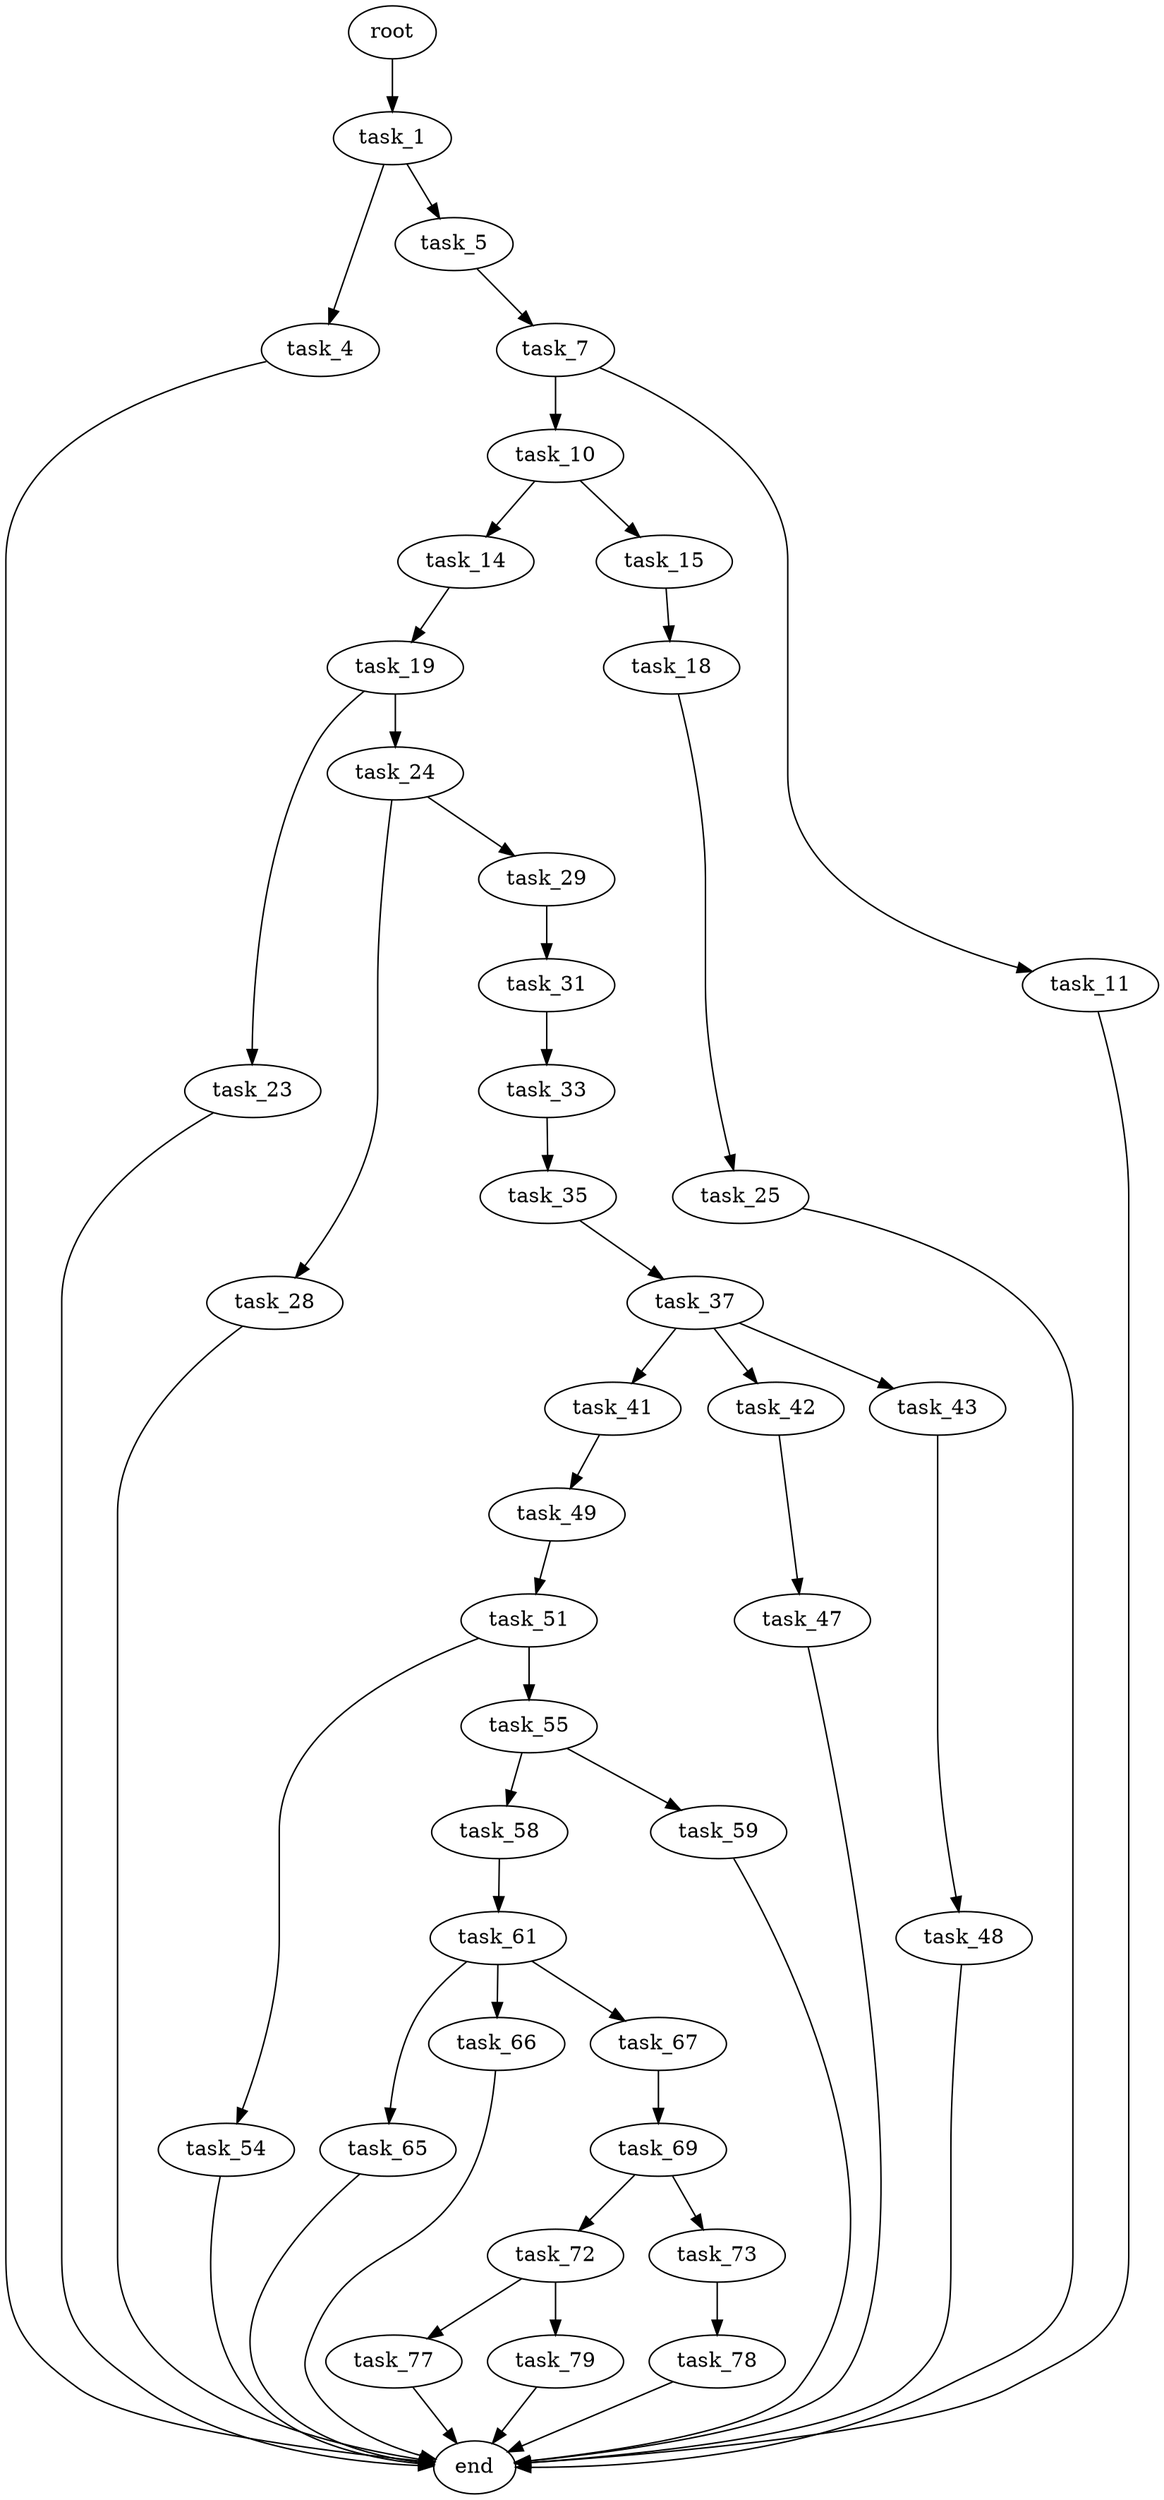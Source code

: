 digraph G {
  root [size="0.000000"];
  task_1 [size="1890178971.000000"];
  task_4 [size="19945910136.000000"];
  task_5 [size="68719476736.000000"];
  task_7 [size="379261702855.000000"];
  task_10 [size="28991029248.000000"];
  task_11 [size="1636774114.000000"];
  task_14 [size="14307757875.000000"];
  task_15 [size="68719476736.000000"];
  task_18 [size="140154559834.000000"];
  task_19 [size="27810300052.000000"];
  task_23 [size="251672894091.000000"];
  task_24 [size="284459626429.000000"];
  task_25 [size="237864862633.000000"];
  task_28 [size="24152157526.000000"];
  task_29 [size="17821453754.000000"];
  task_31 [size="37233372470.000000"];
  task_33 [size="549755813888.000000"];
  task_35 [size="33481712144.000000"];
  task_37 [size="11645096999.000000"];
  task_41 [size="346175824861.000000"];
  task_42 [size="231928233984.000000"];
  task_43 [size="10257220563.000000"];
  task_47 [size="50598758767.000000"];
  task_48 [size="549755813888.000000"];
  task_49 [size="326146346905.000000"];
  task_51 [size="225634710868.000000"];
  task_54 [size="549755813888.000000"];
  task_55 [size="683578975076.000000"];
  task_58 [size="368293445632.000000"];
  task_59 [size="321861190016.000000"];
  task_61 [size="368293445632.000000"];
  task_65 [size="321522085742.000000"];
  task_66 [size="151141502347.000000"];
  task_67 [size="21078454001.000000"];
  task_69 [size="282799365815.000000"];
  task_72 [size="986530987168.000000"];
  task_73 [size="134217728000.000000"];
  task_77 [size="782757789696.000000"];
  task_78 [size="15101289569.000000"];
  task_79 [size="17274214553.000000"];
  end [size="0.000000"];

  root -> task_1 [size="1.000000"];
  task_1 -> task_4 [size="134217728.000000"];
  task_1 -> task_5 [size="134217728.000000"];
  task_4 -> end [size="1.000000"];
  task_5 -> task_7 [size="134217728.000000"];
  task_7 -> task_10 [size="679477248.000000"];
  task_7 -> task_11 [size="679477248.000000"];
  task_10 -> task_14 [size="75497472.000000"];
  task_10 -> task_15 [size="75497472.000000"];
  task_11 -> end [size="1.000000"];
  task_14 -> task_19 [size="679477248.000000"];
  task_15 -> task_18 [size="134217728.000000"];
  task_18 -> task_25 [size="134217728.000000"];
  task_19 -> task_23 [size="679477248.000000"];
  task_19 -> task_24 [size="679477248.000000"];
  task_23 -> end [size="1.000000"];
  task_24 -> task_28 [size="209715200.000000"];
  task_24 -> task_29 [size="209715200.000000"];
  task_25 -> end [size="1.000000"];
  task_28 -> end [size="1.000000"];
  task_29 -> task_31 [size="33554432.000000"];
  task_31 -> task_33 [size="75497472.000000"];
  task_33 -> task_35 [size="536870912.000000"];
  task_35 -> task_37 [size="75497472.000000"];
  task_37 -> task_41 [size="209715200.000000"];
  task_37 -> task_42 [size="209715200.000000"];
  task_37 -> task_43 [size="209715200.000000"];
  task_41 -> task_49 [size="411041792.000000"];
  task_42 -> task_47 [size="301989888.000000"];
  task_43 -> task_48 [size="301989888.000000"];
  task_47 -> end [size="1.000000"];
  task_48 -> end [size="1.000000"];
  task_49 -> task_51 [size="838860800.000000"];
  task_51 -> task_54 [size="209715200.000000"];
  task_51 -> task_55 [size="209715200.000000"];
  task_54 -> end [size="1.000000"];
  task_55 -> task_58 [size="536870912.000000"];
  task_55 -> task_59 [size="536870912.000000"];
  task_58 -> task_61 [size="411041792.000000"];
  task_59 -> end [size="1.000000"];
  task_61 -> task_65 [size="411041792.000000"];
  task_61 -> task_66 [size="411041792.000000"];
  task_61 -> task_67 [size="411041792.000000"];
  task_65 -> end [size="1.000000"];
  task_66 -> end [size="1.000000"];
  task_67 -> task_69 [size="411041792.000000"];
  task_69 -> task_72 [size="411041792.000000"];
  task_69 -> task_73 [size="411041792.000000"];
  task_72 -> task_77 [size="679477248.000000"];
  task_72 -> task_79 [size="679477248.000000"];
  task_73 -> task_78 [size="209715200.000000"];
  task_77 -> end [size="1.000000"];
  task_78 -> end [size="1.000000"];
  task_79 -> end [size="1.000000"];
}
